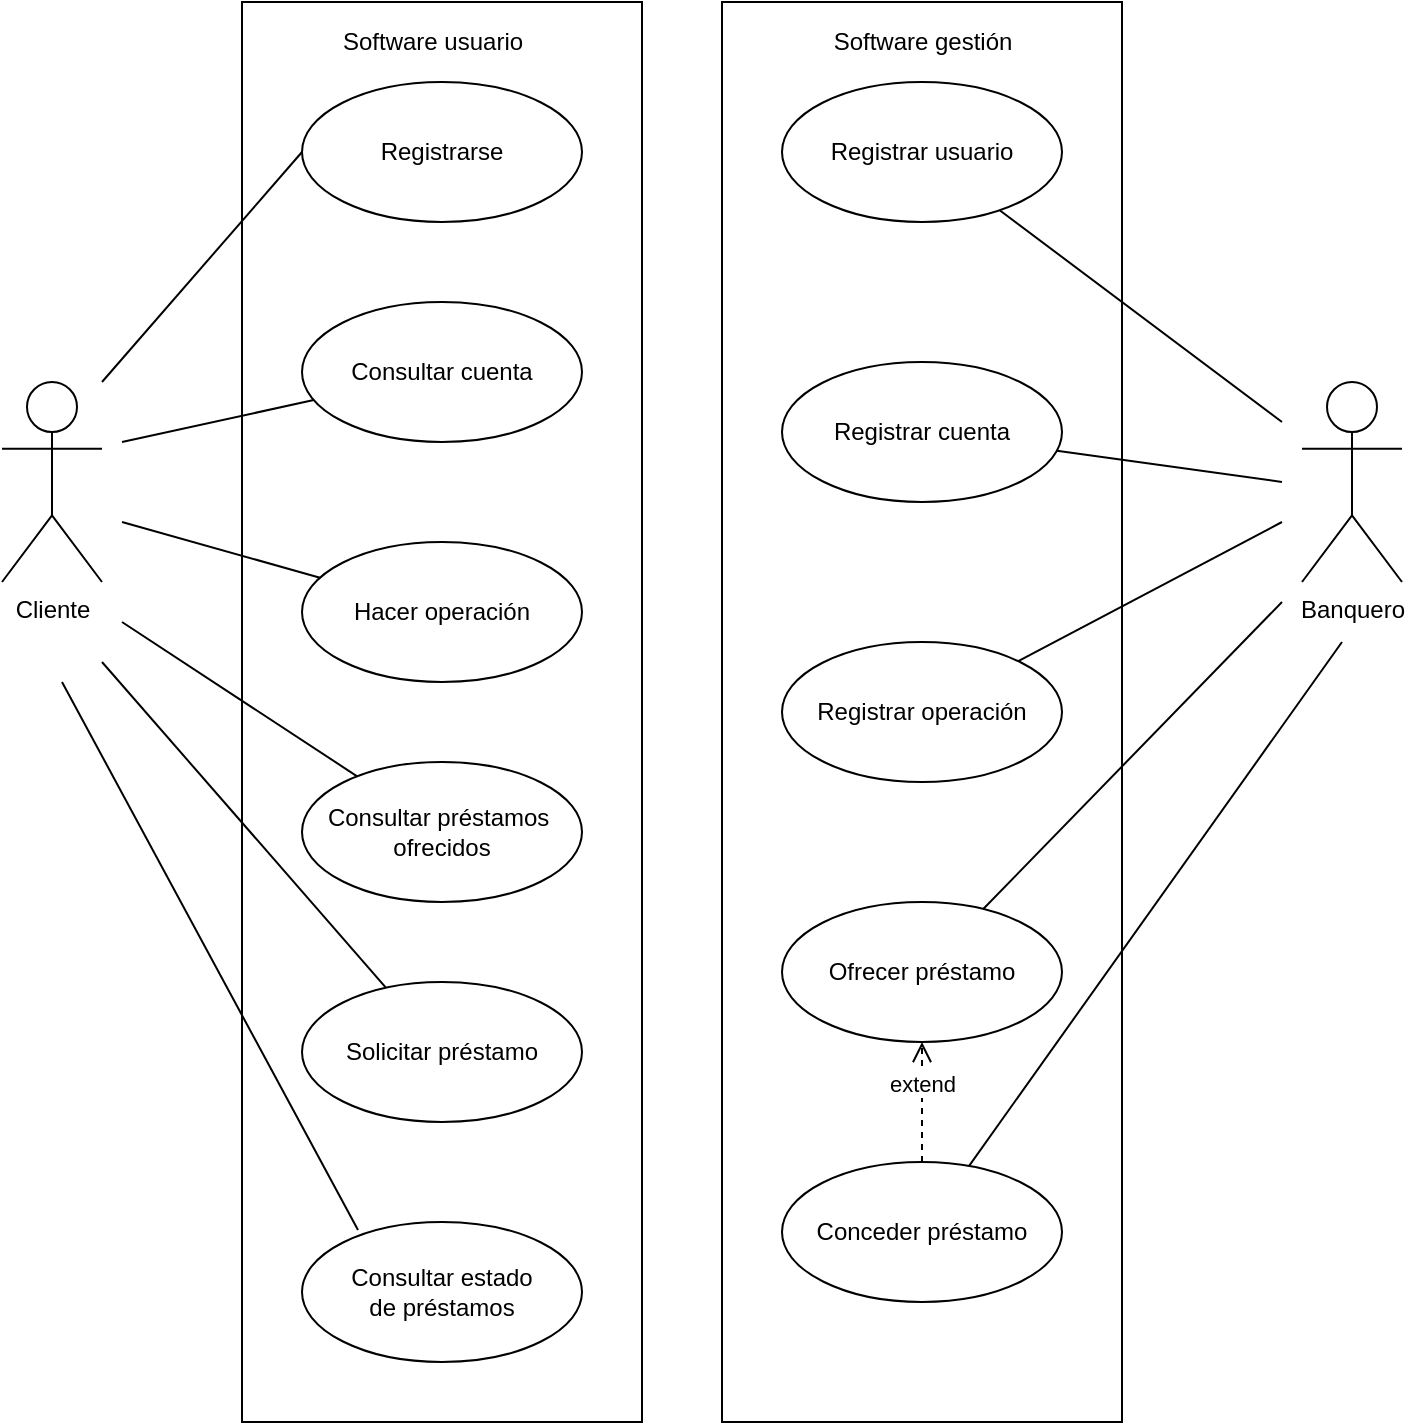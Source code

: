 <mxfile version="19.0.2" type="device"><diagram id="sTKVyPa5NhpESqHS8CUL" name="Página-1"><mxGraphModel dx="1102" dy="865" grid="1" gridSize="10" guides="1" tooltips="1" connect="1" arrows="1" fold="1" page="1" pageScale="1" pageWidth="827" pageHeight="1169" math="0" shadow="0"><root><mxCell id="0"/><mxCell id="1" parent="0"/><mxCell id="GAmACF7thKvFgMLaC01K-19" value="" style="rounded=0;whiteSpace=wrap;html=1;direction=south;fillColor=none;" parent="1" vertex="1"><mxGeometry x="160" y="90" width="200" height="710" as="geometry"/></mxCell><mxCell id="GAmACF7thKvFgMLaC01K-1" value="Cliente" style="shape=umlActor;verticalLabelPosition=bottom;verticalAlign=top;html=1;" parent="1" vertex="1"><mxGeometry x="40" y="280" width="50" height="100" as="geometry"/></mxCell><mxCell id="GAmACF7thKvFgMLaC01K-4" value="" style="rounded=0;whiteSpace=wrap;html=1;direction=south;fillColor=none;" parent="1" vertex="1"><mxGeometry x="400" y="90" width="200" height="710" as="geometry"/></mxCell><mxCell id="GAmACF7thKvFgMLaC01K-5" value="Banquero" style="shape=umlActor;verticalLabelPosition=bottom;verticalAlign=top;html=1;" parent="1" vertex="1"><mxGeometry x="690" y="280" width="50" height="100" as="geometry"/></mxCell><mxCell id="GAmACF7thKvFgMLaC01K-6" value="Software usuario" style="text;html=1;align=center;verticalAlign=middle;resizable=0;points=[];autosize=1;strokeColor=none;fillColor=none;" parent="1" vertex="1"><mxGeometry x="200.01" y="100" width="110" height="20" as="geometry"/></mxCell><mxCell id="GAmACF7thKvFgMLaC01K-7" value="Software gestión" style="text;html=1;align=center;verticalAlign=middle;resizable=0;points=[];autosize=1;strokeColor=none;fillColor=none;" parent="1" vertex="1"><mxGeometry x="450" y="100" width="100" height="20" as="geometry"/></mxCell><mxCell id="GAmACF7thKvFgMLaC01K-8" value="Registrarse" style="ellipse;whiteSpace=wrap;html=1;strokeColor=default;fillColor=none;" parent="1" vertex="1"><mxGeometry x="190" y="130" width="140" height="70" as="geometry"/></mxCell><mxCell id="GAmACF7thKvFgMLaC01K-9" value="Consultar cuenta" style="ellipse;whiteSpace=wrap;html=1;strokeColor=default;fillColor=none;" parent="1" vertex="1"><mxGeometry x="190" y="240" width="140" height="70" as="geometry"/></mxCell><mxCell id="GAmACF7thKvFgMLaC01K-10" value="Hacer operación" style="ellipse;whiteSpace=wrap;html=1;strokeColor=default;fillColor=none;" parent="1" vertex="1"><mxGeometry x="190" y="360" width="140" height="70" as="geometry"/></mxCell><mxCell id="GAmACF7thKvFgMLaC01K-11" value="Consultar préstamos&amp;nbsp;&lt;br&gt;ofrecidos" style="ellipse;whiteSpace=wrap;html=1;strokeColor=default;fillColor=none;" parent="1" vertex="1"><mxGeometry x="190" y="470" width="140" height="70" as="geometry"/></mxCell><mxCell id="GAmACF7thKvFgMLaC01K-12" value="Solicitar préstamo" style="ellipse;whiteSpace=wrap;html=1;strokeColor=default;fillColor=none;" parent="1" vertex="1"><mxGeometry x="190" y="580" width="140" height="70" as="geometry"/></mxCell><mxCell id="GAmACF7thKvFgMLaC01K-13" value="Consultar estado&lt;br&gt;de préstamos" style="ellipse;whiteSpace=wrap;html=1;strokeColor=default;fillColor=none;" parent="1" vertex="1"><mxGeometry x="190" y="700" width="140" height="70" as="geometry"/></mxCell><mxCell id="GAmACF7thKvFgMLaC01K-14" value="Registrar usuario" style="ellipse;whiteSpace=wrap;html=1;strokeColor=default;fillColor=none;" parent="1" vertex="1"><mxGeometry x="430" y="130" width="140" height="70" as="geometry"/></mxCell><mxCell id="GAmACF7thKvFgMLaC01K-15" value="Registrar cuenta" style="ellipse;whiteSpace=wrap;html=1;strokeColor=default;fillColor=none;" parent="1" vertex="1"><mxGeometry x="430" y="270" width="140" height="70" as="geometry"/></mxCell><mxCell id="GAmACF7thKvFgMLaC01K-16" value="Ofrecer préstamo" style="ellipse;whiteSpace=wrap;html=1;strokeColor=default;fillColor=none;" parent="1" vertex="1"><mxGeometry x="430" y="540" width="140" height="70" as="geometry"/></mxCell><mxCell id="GAmACF7thKvFgMLaC01K-17" value="Conceder préstamo" style="ellipse;whiteSpace=wrap;html=1;strokeColor=default;fillColor=none;" parent="1" vertex="1"><mxGeometry x="430" y="670" width="140" height="70" as="geometry"/></mxCell><mxCell id="GAmACF7thKvFgMLaC01K-18" value="Registrar operación" style="ellipse;whiteSpace=wrap;html=1;strokeColor=default;fillColor=none;" parent="1" vertex="1"><mxGeometry x="430" y="410" width="140" height="70" as="geometry"/></mxCell><mxCell id="GAmACF7thKvFgMLaC01K-21" value="" style="endArrow=none;html=1;rounded=0;entryX=0;entryY=0.5;entryDx=0;entryDy=0;" parent="1" target="GAmACF7thKvFgMLaC01K-8" edge="1"><mxGeometry width="50" height="50" relative="1" as="geometry"><mxPoint x="90" y="280" as="sourcePoint"/><mxPoint x="140" y="230" as="targetPoint"/></mxGeometry></mxCell><mxCell id="GAmACF7thKvFgMLaC01K-22" value="" style="endArrow=none;html=1;rounded=0;" parent="1" target="GAmACF7thKvFgMLaC01K-9" edge="1"><mxGeometry width="50" height="50" relative="1" as="geometry"><mxPoint x="100" y="310" as="sourcePoint"/><mxPoint x="200" y="175" as="targetPoint"/></mxGeometry></mxCell><mxCell id="GAmACF7thKvFgMLaC01K-23" value="" style="endArrow=none;html=1;rounded=0;" parent="1" target="GAmACF7thKvFgMLaC01K-10" edge="1"><mxGeometry width="50" height="50" relative="1" as="geometry"><mxPoint x="100" y="350" as="sourcePoint"/><mxPoint x="210" y="185" as="targetPoint"/></mxGeometry></mxCell><mxCell id="GAmACF7thKvFgMLaC01K-24" value="" style="endArrow=none;html=1;rounded=0;" parent="1" target="GAmACF7thKvFgMLaC01K-11" edge="1"><mxGeometry width="50" height="50" relative="1" as="geometry"><mxPoint x="100" y="400" as="sourcePoint"/><mxPoint x="220" y="195" as="targetPoint"/></mxGeometry></mxCell><mxCell id="GAmACF7thKvFgMLaC01K-25" value="" style="endArrow=none;html=1;rounded=0;" parent="1" target="GAmACF7thKvFgMLaC01K-12" edge="1"><mxGeometry width="50" height="50" relative="1" as="geometry"><mxPoint x="90" y="420" as="sourcePoint"/><mxPoint x="230" y="205" as="targetPoint"/></mxGeometry></mxCell><mxCell id="GAmACF7thKvFgMLaC01K-26" value="" style="endArrow=none;html=1;rounded=0;entryX=0.2;entryY=0.057;entryDx=0;entryDy=0;entryPerimeter=0;" parent="1" target="GAmACF7thKvFgMLaC01K-13" edge="1"><mxGeometry width="50" height="50" relative="1" as="geometry"><mxPoint x="70" y="430" as="sourcePoint"/><mxPoint x="240" y="215" as="targetPoint"/></mxGeometry></mxCell><mxCell id="GAmACF7thKvFgMLaC01K-28" value="" style="endArrow=none;html=1;rounded=0;" parent="1" target="GAmACF7thKvFgMLaC01K-14" edge="1"><mxGeometry width="50" height="50" relative="1" as="geometry"><mxPoint x="680" y="300" as="sourcePoint"/><mxPoint x="250" y="225" as="targetPoint"/></mxGeometry></mxCell><mxCell id="GAmACF7thKvFgMLaC01K-29" value="" style="endArrow=none;html=1;rounded=0;" parent="1" target="GAmACF7thKvFgMLaC01K-15" edge="1"><mxGeometry width="50" height="50" relative="1" as="geometry"><mxPoint x="680" y="330" as="sourcePoint"/><mxPoint x="546.938" y="204.73" as="targetPoint"/></mxGeometry></mxCell><mxCell id="GAmACF7thKvFgMLaC01K-30" value="" style="endArrow=none;html=1;rounded=0;" parent="1" target="GAmACF7thKvFgMLaC01K-18" edge="1"><mxGeometry width="50" height="50" relative="1" as="geometry"><mxPoint x="680" y="350" as="sourcePoint"/><mxPoint x="556.938" y="214.73" as="targetPoint"/></mxGeometry></mxCell><mxCell id="GAmACF7thKvFgMLaC01K-31" value="" style="endArrow=none;html=1;rounded=0;" parent="1" target="GAmACF7thKvFgMLaC01K-16" edge="1"><mxGeometry width="50" height="50" relative="1" as="geometry"><mxPoint x="680" y="390" as="sourcePoint"/><mxPoint x="566.938" y="224.73" as="targetPoint"/></mxGeometry></mxCell><mxCell id="GAmACF7thKvFgMLaC01K-32" value="" style="endArrow=none;html=1;rounded=0;" parent="1" target="GAmACF7thKvFgMLaC01K-17" edge="1"><mxGeometry width="50" height="50" relative="1" as="geometry"><mxPoint x="710" y="410" as="sourcePoint"/><mxPoint x="576.938" y="234.73" as="targetPoint"/></mxGeometry></mxCell><mxCell id="GAmACF7thKvFgMLaC01K-34" value="extend" style="html=1;verticalAlign=bottom;endArrow=open;dashed=1;endSize=8;rounded=0;entryX=0.5;entryY=1;entryDx=0;entryDy=0;" parent="1" source="GAmACF7thKvFgMLaC01K-17" target="GAmACF7thKvFgMLaC01K-16" edge="1"><mxGeometry relative="1" as="geometry"><mxPoint x="450" y="430" as="sourcePoint"/><mxPoint x="370" y="430" as="targetPoint"/></mxGeometry></mxCell></root></mxGraphModel></diagram></mxfile>